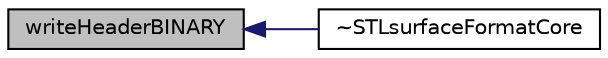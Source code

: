 digraph "writeHeaderBINARY"
{
  bgcolor="transparent";
  edge [fontname="Helvetica",fontsize="10",labelfontname="Helvetica",labelfontsize="10"];
  node [fontname="Helvetica",fontsize="10",shape=record];
  rankdir="LR";
  Node1 [label="writeHeaderBINARY",height=0.2,width=0.4,color="black", fillcolor="grey75", style="filled", fontcolor="black"];
  Node1 -> Node2 [dir="back",color="midnightblue",fontsize="10",style="solid",fontname="Helvetica"];
  Node2 [label="~STLsurfaceFormatCore",height=0.2,width=0.4,color="black",URL="$a02449.html#a5929d69524f027be1abf351b5d7ab89e",tooltip="Destructor. "];
}
